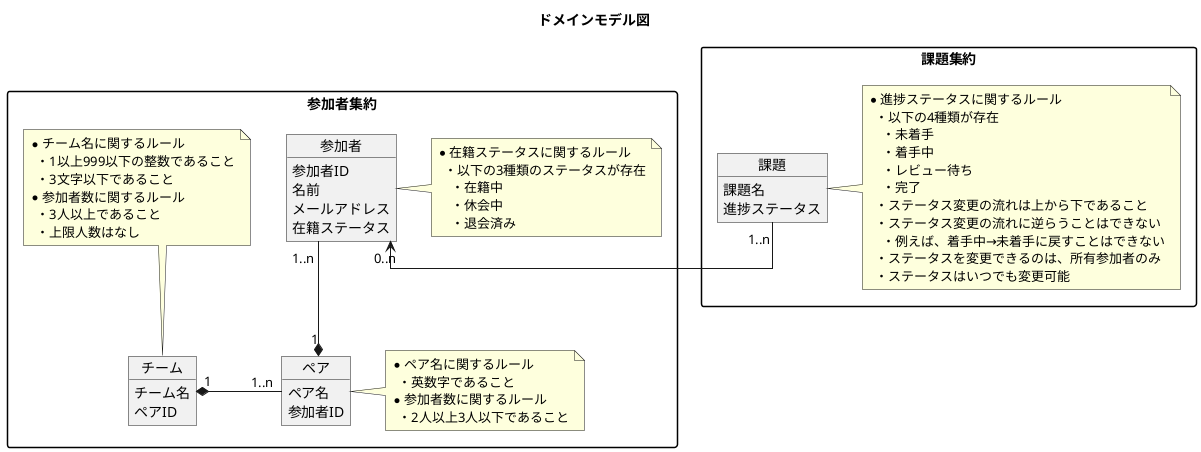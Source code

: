 @startuml

title "ドメインモデル図"

skinparam PackageStyle rectangle
skinparam Linetype ortho

package "参加者集約" as participant_boundary {
  object 参加者 {
    参加者ID
    名前
    メールアドレス
    在籍ステータス
  }

  note right of 参加者
    * 在籍ステータスに関するルール
      ・以下の3種類のステータスが存在
        ・在籍中
        ・休会中
        ・退会済み
  end note

  object チーム {
    チーム名
    ペアID
  }

  note top of チーム
    * チーム名に関するルール
      ・1以上999以下の整数であること
      ・3文字以下であること
    * 参加者数に関するルール
      ・3人以上であること
      ・上限人数はなし
  end note

  object ペア {
    ペア名
    参加者ID
  }

  note right of ペア
    * ペア名に関するルール
      ・英数字であること
    * 参加者数に関するルール
      ・2人以上3人以下であること
  end note
}

package 課題集約 as issue_boundary {
  object 課題 {
    課題名
    進捗ステータス
  }

  note right of 課題
    * 進捗ステータスに関するルール
      ・以下の4種類が存在
        ・未着手
        ・着手中
        ・レビュー待ち
        ・完了
      ・ステータス変更の流れは上から下であること
      ・ステータス変更の流れに逆らうことはできない
        ・例えば、着手中→未着手に戻すことはできない
      ・ステータスを変更できるのは、所有参加者のみ
      ・ステータスはいつでも変更可能
  end note
}

参加者 "1..n" -down-* "1" ペア
ペア "1..n" -left-* "1" チーム
課題 "1..n" -left-> "0..n" 参加者

@enduml